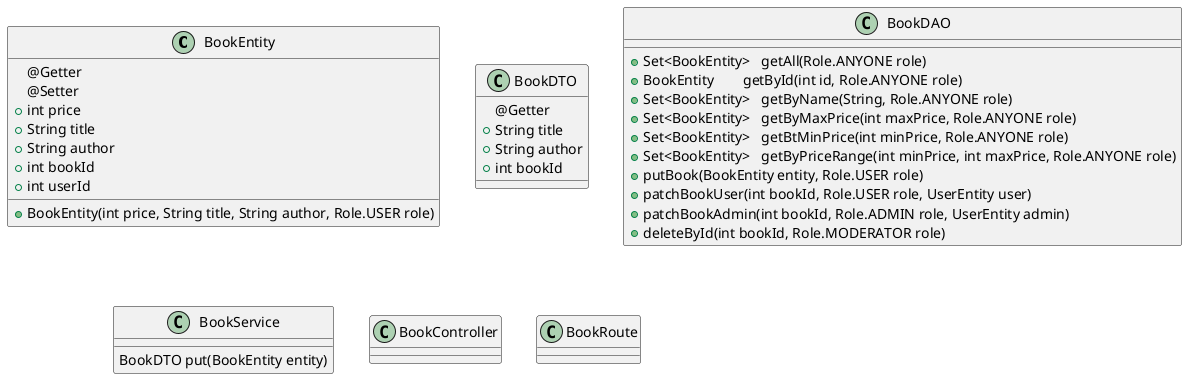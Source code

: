 @startuml
'https://plantuml.com/class-diagram

class   BookEntity
class   BookDTO
class   BookDAO
class   BookService
class   BookController
class   BookRoute

class BookDAO {
+   Set<BookEntity>   getAll(Role.ANYONE role)
+   BookEntity        getById(int id, Role.ANYONE role)
+   Set<BookEntity>   getByName(String, Role.ANYONE role)
+   Set<BookEntity>   getByMaxPrice(int maxPrice, Role.ANYONE role)
+   Set<BookEntity>   getBtMinPrice(int minPrice, Role.ANYONE role)
+   Set<BookEntity>   getByPriceRange(int minPrice, int maxPrice, Role.ANYONE role)
+   putBook(BookEntity entity, Role.USER role)
+   patchBookUser(int bookId, Role.USER role, UserEntity user)
+   patchBookAdmin(int bookId, Role.ADMIN role, UserEntity admin)
+   deleteById(int bookId, Role.MODERATOR role)
}

class BookEntity{
@Getter
@Setter
+ int price
+ String title
+ String author
+ int bookId
+ int userId
+ BookEntity(int price, String title, String author, Role.USER role)
}

class BookDTO{
@Getter
+ String title
+ String author
+ int bookId
}

class BookService{
BookDTO put(BookEntity entity)
}

@enduml